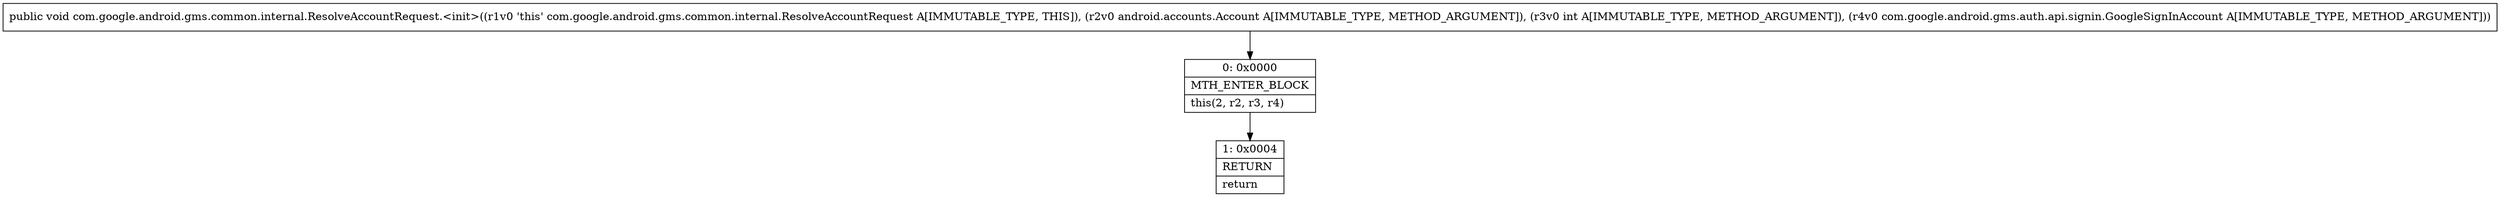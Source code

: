digraph "CFG forcom.google.android.gms.common.internal.ResolveAccountRequest.\<init\>(Landroid\/accounts\/Account;ILcom\/google\/android\/gms\/auth\/api\/signin\/GoogleSignInAccount;)V" {
Node_0 [shape=record,label="{0\:\ 0x0000|MTH_ENTER_BLOCK\l|this(2, r2, r3, r4)\l}"];
Node_1 [shape=record,label="{1\:\ 0x0004|RETURN\l|return\l}"];
MethodNode[shape=record,label="{public void com.google.android.gms.common.internal.ResolveAccountRequest.\<init\>((r1v0 'this' com.google.android.gms.common.internal.ResolveAccountRequest A[IMMUTABLE_TYPE, THIS]), (r2v0 android.accounts.Account A[IMMUTABLE_TYPE, METHOD_ARGUMENT]), (r3v0 int A[IMMUTABLE_TYPE, METHOD_ARGUMENT]), (r4v0 com.google.android.gms.auth.api.signin.GoogleSignInAccount A[IMMUTABLE_TYPE, METHOD_ARGUMENT])) }"];
MethodNode -> Node_0;
Node_0 -> Node_1;
}

